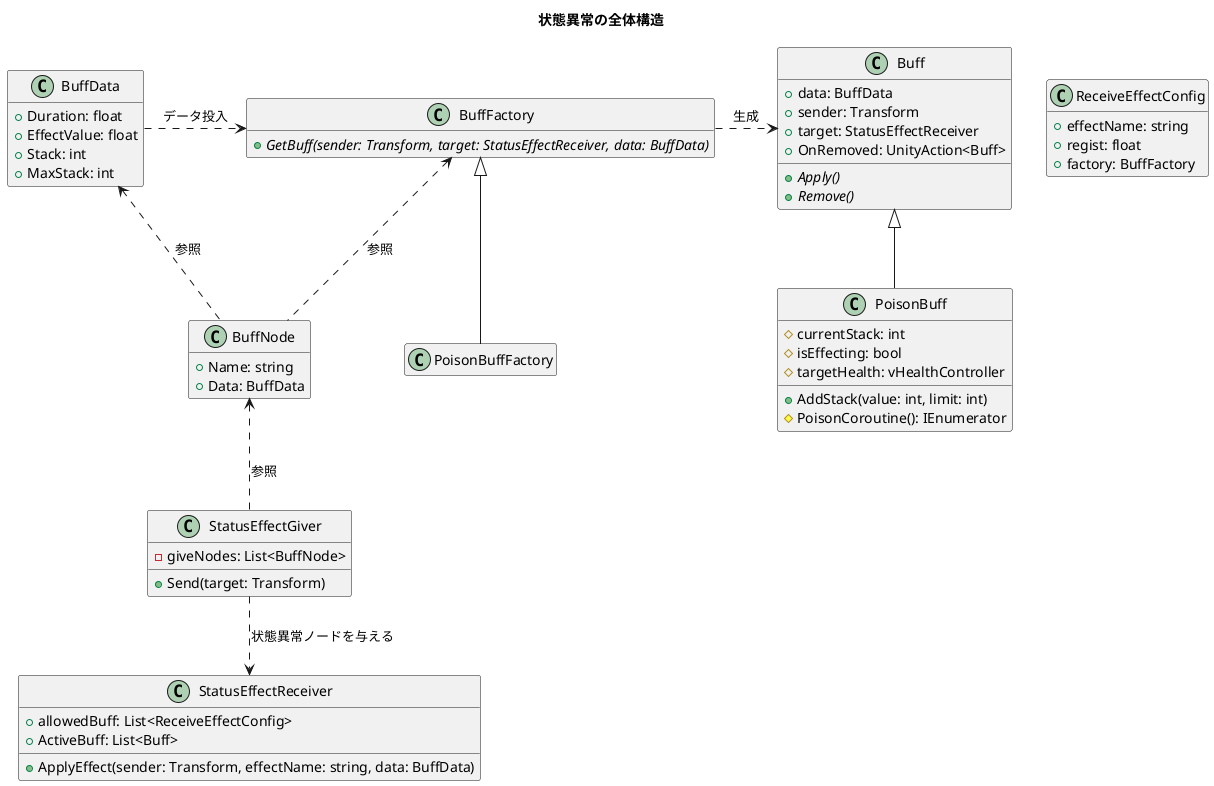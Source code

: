 @startuml status_effect_class
title 状態異常の全体構造
hide empty member

class BuffData {
  + Duration: float
  + EffectValue: float
  + Stack: int
  + MaxStack: int
}

class Buff {
  + data: BuffData
  + sender: Transform
  + target: StatusEffectReceiver
  + OnRemoved: UnityAction<Buff>
  {abstract} + Apply()
  {abstract} + Remove()
}

class PoisonBuff {
  # currentStack: int
  # isEffecting: bool
  # targetHealth: vHealthController
  + AddStack(value: int, limit: int)
  # PoisonCoroutine(): IEnumerator
}

class BuffFactory {
  {abstract} + GetBuff(sender: Transform, target: StatusEffectReceiver, data: BuffData)
}

class PoisonBuffFactory {
}

class StatusEffectReceiver {
  + allowedBuff: List<ReceiveEffectConfig>
  + ActiveBuff: List<Buff>
  + ApplyEffect(sender: Transform, effectName: string, data: BuffData)
}

class ReceiveEffectConfig {
  + effectName: string
  + regist: float
  + factory: BuffFactory
}

class StatusEffectGiver {
  - giveNodes: List<BuffNode>
  + Send(target: Transform)
}

class BuffNode {
  + Name: string
  + Data: BuffData
}

BuffData .right.> BuffFactory : データ投入
BuffFactory .right.> Buff : 生成
Buff <|-- PoisonBuff
BuffFactory <|-- PoisonBuffFactory
BuffData <.down. BuffNode : 参照
BuffFactory <.. BuffNode : 参照
StatusEffectGiver .up.> BuffNode : 参照
StatusEffectGiver ..> StatusEffectReceiver : 状態異常ノードを与える

@enduml